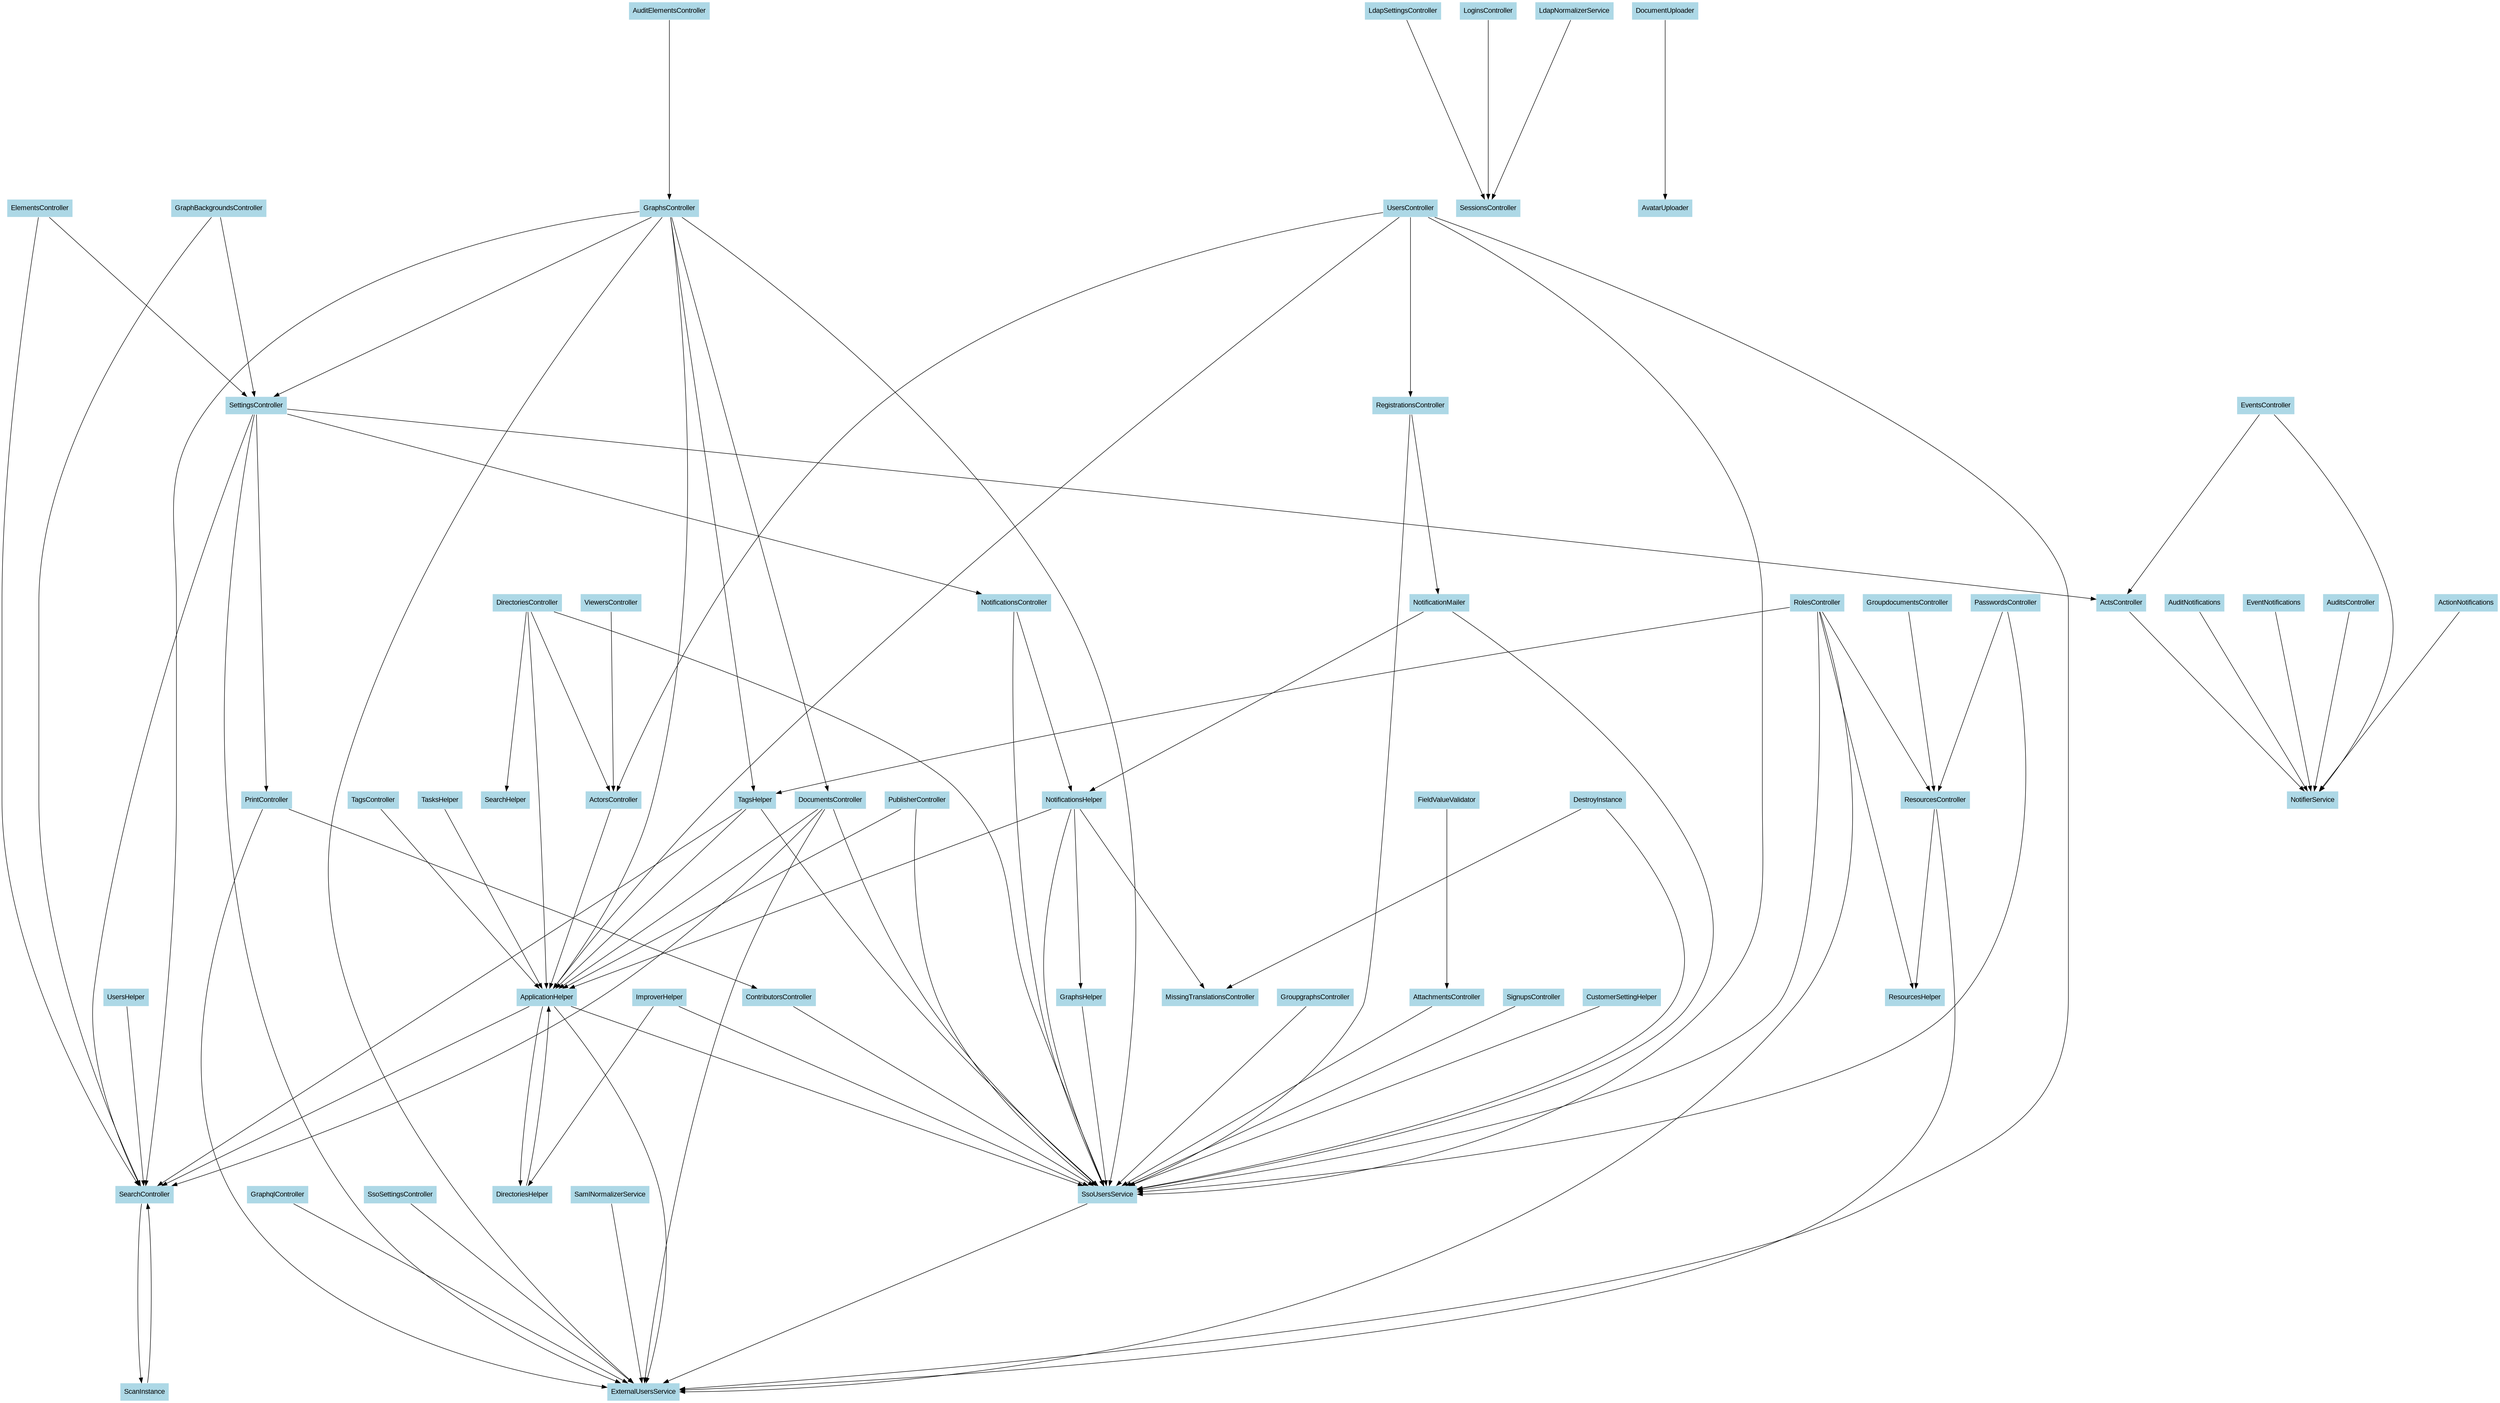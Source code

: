 digraph CallGraph {
ranksep=5;
nodesep=0.5;
node [fontname=Arial];
edge [fontname=Arial];
ActorsController -> ApplicationHelper;
ActorsController [shape=box, style=filled, fillcolor=lightblue  , color=white];
ApplicationHelper [shape=box, style=filled, fillcolor=lightblue  , color=white];
ActsController -> NotifierService;
ActsController [shape=box, style=filled, fillcolor=lightblue  , color=white];
NotifierService [shape=box, style=filled, fillcolor=lightblue  , color=white];
AttachmentsController -> SsoUsersService;
AttachmentsController [shape=box, style=filled, fillcolor=lightblue  , color=white];
SsoUsersService [shape=box, style=filled, fillcolor=lightblue  , color=white];
AuditElementsController -> GraphsController;
AuditElementsController [shape=box, style=filled, fillcolor=lightblue  , color=white];
GraphsController [shape=box, style=filled, fillcolor=lightblue  , color=white];
AuditsController -> NotifierService;
AuditsController [shape=box, style=filled, fillcolor=lightblue  , color=white];
ContributorsController -> SsoUsersService;
ContributorsController [shape=box, style=filled, fillcolor=lightblue  , color=white];
DirectoriesController -> ApplicationHelper;
DirectoriesController [shape=box, style=filled, fillcolor=lightblue  , color=white];
DirectoriesController -> SsoUsersService;
DirectoriesController -> SearchHelper;
SearchHelper [shape=box, style=filled, fillcolor=lightblue  , color=white];
DirectoriesController -> ActorsController;
DocumentsController -> SearchController;
DocumentsController [shape=box, style=filled, fillcolor=lightblue  , color=white];
SearchController [shape=box, style=filled, fillcolor=lightblue  , color=white];
DocumentsController -> ExternalUsersService;
ExternalUsersService [shape=box, style=filled, fillcolor=lightblue  , color=white];
DocumentsController -> SsoUsersService;
DocumentsController -> ApplicationHelper;
ElementsController -> SearchController;
ElementsController [shape=box, style=filled, fillcolor=lightblue  , color=white];
ElementsController -> SettingsController;
SettingsController [shape=box, style=filled, fillcolor=lightblue  , color=white];
EventsController -> NotifierService;
EventsController [shape=box, style=filled, fillcolor=lightblue  , color=white];
EventsController -> ActsController;
GraphBackgroundsController -> SearchController;
GraphBackgroundsController [shape=box, style=filled, fillcolor=lightblue  , color=white];
GraphBackgroundsController -> SettingsController;
GraphqlController -> ExternalUsersService;
GraphqlController [shape=box, style=filled, fillcolor=lightblue  , color=white];
GraphsController -> TagsHelper;
TagsHelper [shape=box, style=filled, fillcolor=lightblue  , color=white];
GraphsController -> SearchController;
GraphsController -> DocumentsController;
GraphsController -> ApplicationHelper;
GraphsController -> SsoUsersService;
GraphsController -> ExternalUsersService;
GraphsController -> SettingsController;
GroupdocumentsController -> ResourcesController;
GroupdocumentsController [shape=box, style=filled, fillcolor=lightblue  , color=white];
ResourcesController [shape=box, style=filled, fillcolor=lightblue  , color=white];
GroupgraphsController -> SsoUsersService;
GroupgraphsController [shape=box, style=filled, fillcolor=lightblue  , color=white];
LdapSettingsController -> SessionsController;
LdapSettingsController [shape=box, style=filled, fillcolor=lightblue  , color=white];
SessionsController [shape=box, style=filled, fillcolor=lightblue  , color=white];
LoginsController -> SessionsController;
LoginsController [shape=box, style=filled, fillcolor=lightblue  , color=white];
NotificationsController -> SsoUsersService;
NotificationsController [shape=box, style=filled, fillcolor=lightblue  , color=white];
NotificationsController -> NotificationsHelper;
NotificationsHelper [shape=box, style=filled, fillcolor=lightblue  , color=white];
PasswordsController -> ResourcesController;
PasswordsController [shape=box, style=filled, fillcolor=lightblue  , color=white];
PasswordsController -> SsoUsersService;
PrintController -> ContributorsController;
PrintController [shape=box, style=filled, fillcolor=lightblue  , color=white];
PrintController -> ExternalUsersService;
PublisherController -> ApplicationHelper;
PublisherController [shape=box, style=filled, fillcolor=lightblue  , color=white];
PublisherController -> SsoUsersService;
RegistrationsController -> SsoUsersService;
RegistrationsController [shape=box, style=filled, fillcolor=lightblue  , color=white];
RegistrationsController -> NotificationMailer;
NotificationMailer [shape=box, style=filled, fillcolor=lightblue  , color=white];
ResourcesController -> ResourcesHelper;
ResourcesHelper [shape=box, style=filled, fillcolor=lightblue  , color=white];
ResourcesController -> ExternalUsersService;
RolesController -> TagsHelper;
RolesController [shape=box, style=filled, fillcolor=lightblue  , color=white];
RolesController -> SsoUsersService;
RolesController -> ExternalUsersService;
RolesController -> ResourcesHelper;
RolesController -> ResourcesController;
SearchController -> ScanInstance;
ScanInstance [shape=box, style=filled, fillcolor=lightblue  , color=white];
SettingsController -> ActsController;
SettingsController -> NotificationsController;
SettingsController -> PrintController;
SettingsController -> ExternalUsersService;
SettingsController -> SearchController;
SignupsController -> SsoUsersService;
SignupsController [shape=box, style=filled, fillcolor=lightblue  , color=white];
SsoSettingsController -> ExternalUsersService;
SsoSettingsController [shape=box, style=filled, fillcolor=lightblue  , color=white];
TagsController -> ApplicationHelper;
TagsController [shape=box, style=filled, fillcolor=lightblue  , color=white];
UsersController -> ExternalUsersService;
UsersController [shape=box, style=filled, fillcolor=lightblue  , color=white];
UsersController -> ActorsController;
UsersController -> SsoUsersService;
UsersController -> ApplicationHelper;
UsersController -> RegistrationsController;
ViewersController -> ActorsController;
ViewersController [shape=box, style=filled, fillcolor=lightblue  , color=white];
ApplicationHelper -> SsoUsersService;
ApplicationHelper -> ExternalUsersService;
ApplicationHelper -> DirectoriesHelper;
DirectoriesHelper [shape=box, style=filled, fillcolor=lightblue  , color=white];
ApplicationHelper -> SearchController;
CustomerSettingHelper -> SsoUsersService;
CustomerSettingHelper [shape=box, style=filled, fillcolor=lightblue  , color=white];
DirectoriesHelper -> ApplicationHelper;
GraphsHelper -> SsoUsersService;
GraphsHelper [shape=box, style=filled, fillcolor=lightblue  , color=white];
ImproverHelper -> SsoUsersService;
ImproverHelper [shape=box, style=filled, fillcolor=lightblue  , color=white];
ImproverHelper -> DirectoriesHelper;
NotificationsHelper -> SsoUsersService;
NotificationsHelper -> ApplicationHelper;
NotificationsHelper -> MissingTranslationsController;
MissingTranslationsController [shape=box, style=filled, fillcolor=lightblue  , color=white];
NotificationsHelper -> GraphsHelper;
TagsHelper -> SearchController;
TagsHelper -> ApplicationHelper;
TagsHelper -> SsoUsersService;
TasksHelper -> ApplicationHelper;
TasksHelper [shape=box, style=filled, fillcolor=lightblue  , color=white];
UsersHelper -> SearchController;
UsersHelper [shape=box, style=filled, fillcolor=lightblue  , color=white];
NotificationMailer -> SsoUsersService;
NotificationMailer -> NotificationsHelper;
DestroyInstance -> SsoUsersService;
DestroyInstance [shape=box, style=filled, fillcolor=lightblue  , color=white];
DestroyInstance -> MissingTranslationsController;
ScanInstance -> SearchController;
ActionNotifications -> NotifierService;
ActionNotifications [shape=box, style=filled, fillcolor=lightblue  , color=white];
AuditNotifications -> NotifierService;
AuditNotifications [shape=box, style=filled, fillcolor=lightblue  , color=white];
EventNotifications -> NotifierService;
EventNotifications [shape=box, style=filled, fillcolor=lightblue  , color=white];
LdapNormalizerService -> SessionsController;
LdapNormalizerService [shape=box, style=filled, fillcolor=lightblue  , color=white];
SamlNormalizerService -> ExternalUsersService;
SamlNormalizerService [shape=box, style=filled, fillcolor=lightblue  , color=white];
SsoUsersService -> ExternalUsersService;
DocumentUploader -> AvatarUploader;
DocumentUploader [shape=box, style=filled, fillcolor=lightblue  , color=white];
AvatarUploader [shape=box, style=filled, fillcolor=lightblue  , color=white];
FieldValueValidator -> AttachmentsController;
FieldValueValidator [shape=box, style=filled, fillcolor=lightblue  , color=white];
}
